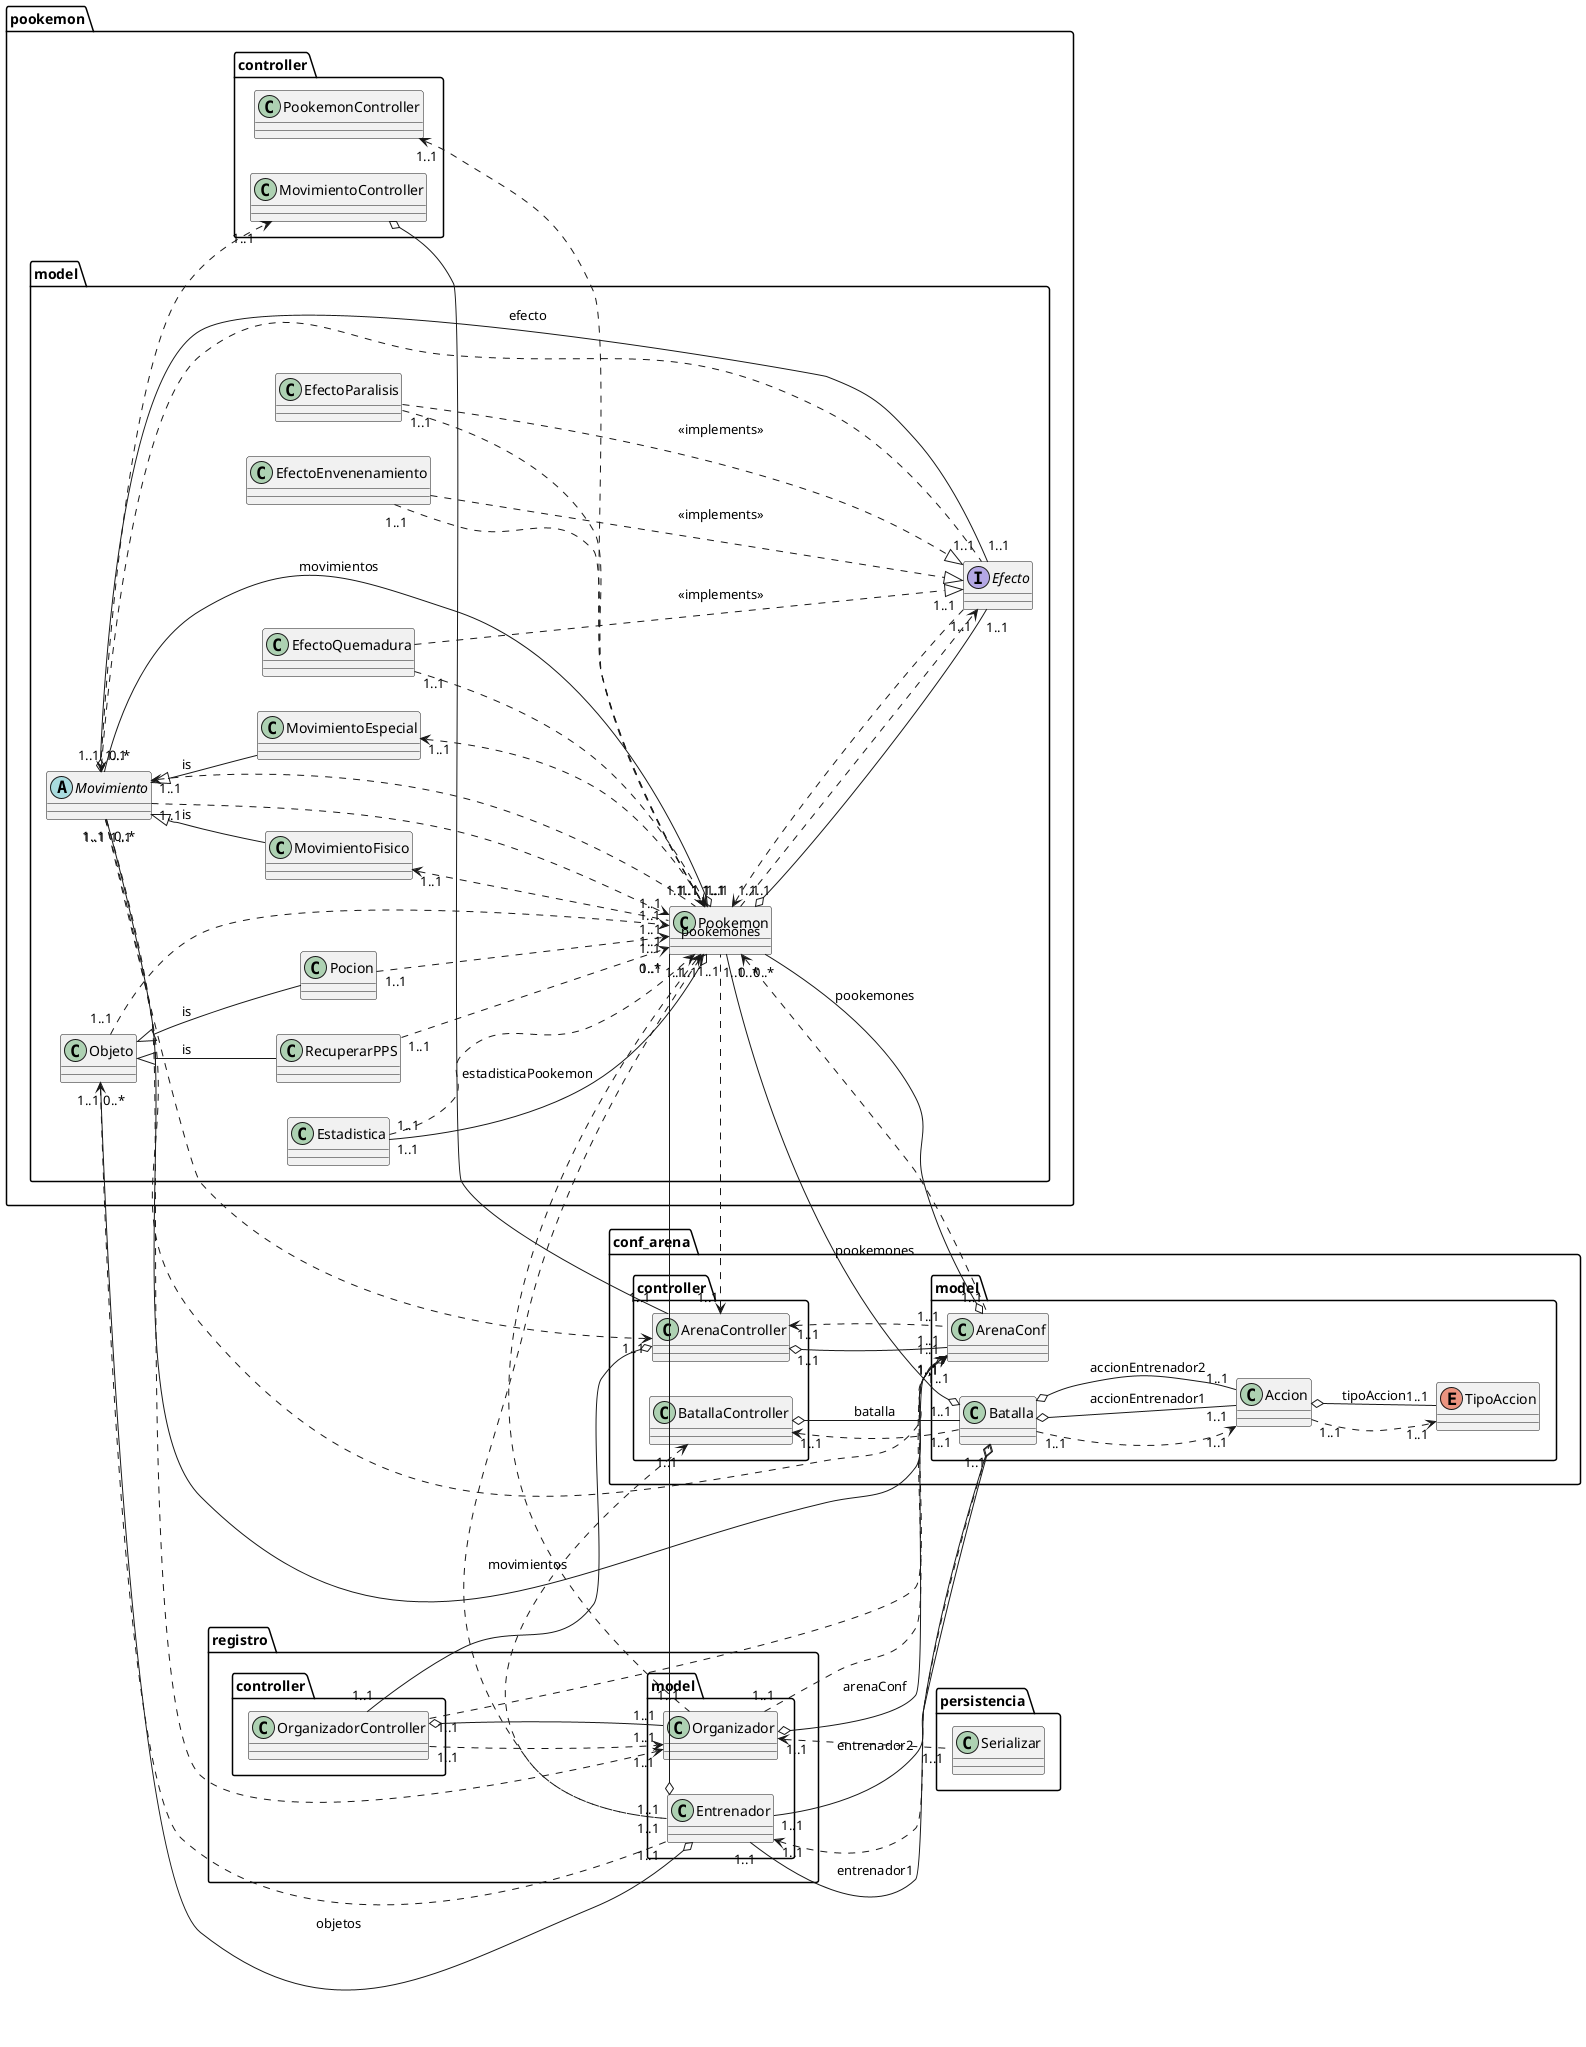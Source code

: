 @startuml diagrama de clases

left to right direction
package "conf_arena"{
    package "controller"{
        class ArenaController {

        }

        class BatallaController {

        }

    }
    package "model"{
        class Accion {
        }

        class ArenaConf {
        }

        class Batalla {
        }

        enum TipoAccion{
        }

    }
}

package "persistencia"{
    class Serializar {
 }
}

package "pookemon"{
    package "controller"{
        class MovimientoController {
        }

        class PookemonController {
        }

    }
    package "model"{
        interface Efecto{
        }

        class EfectoEnvenenamiento {
        }

        class EfectoParalisis {
        }

        class EfectoQuemadura {
        }

        class Estadistica {
        }

        abstract class Movimiento {
        }

        class MovimientoEspecial {
        }

        class MovimientoFisico {
        }

        class Objeto {
        }

        class Pocion {
        }

        class Pookemon {
        }

        class RecuperarPPS {
        }

    }
}

package "registro"{
    package "controller"{
        class OrganizadorController {
        }
    }
    package "model"{
        class Entrenador {
        }

        class Organizador {
        }
    }
}















'Relaciones arena controller
ArenaController "1..1"<.."1..1" Movimiento
ArenaController  o--"1..1" OrganizadorController
ArenaController "1..1"<.."1..1" Pookemon
ArenaController "1..1" o-- "1..1" ArenaConf
ArenaController "1..1"<.."1..1" ArenaConf
ArenaController "1..1" --o MovimientoController

'Relaciones batalla controller
BatallaController "1..1"<.."1..1" Entrenador
BatallaController "1..1"<.."1..1" Batalla
BatallaController o-- "1..1" Batalla:batalla

'Relaciones con Pookemon controller
PookemonController "1..1"<.."1..1" Pookemon

'Relaciones con Efecto Envenanmiento
EfectoEnvenenamiento ..|> Efecto:<<implements>>
EfectoEnvenenamiento "1..1"..>"1..1" Pookemon

'Relaciones con Efecto Paralisis
EfectoParalisis ..|> Efecto:<<implements>>
EfectoParalisis "1..1"..>"1..1" Pookemon
 

'Relaciones con Efecto Quemadura
EfectoQuemadura ..|> Efecto:<<implements>>
EfectoQuemadura "1..1"..>"1..1" Pookemon

'Relaciones con Estadistica
Estadistica "1..1"..>"1..1" Pookemon
Estadistica "1..1"--o Pookemon:estadisticaPookemon

'Relaciones con movimiento
Movimiento "1..1"<.."1..1" Efecto
Movimiento  o-- "1..1" Efecto:efecto
Movimiento  <|-- MovimientoEspecial:is
Movimiento "1..1"..>"1..1" MovimientoController
Movimiento <|-- MovimientoFisico:is
Movimiento "1..1"..>"1..1" Organizador
Movimiento "1..1"..>"1..1" ArenaConf
Movimiento "0..*"--o ArenaConf:movimientos
Movimiento "1..1"..>"1..1" Pookemon
Movimiento "1..1"<.."1..1" Pookemon
Movimiento "0..*"--o Pookemon:movimientos

'Relaciones con Movimiento Especial
MovimientoEspecial "1..1"<.."1..1"Pookemon

'Relaciones con Movimiento Fisico
MovimientoFisico "1..1"<.."1..1"Pookemon

'Relaciones con Objeto
Objeto <|-- Pocion:is
Objeto <|-- RecuperarPPS:is
Objeto "1..1"..> "1..1" Pookemon
Objeto "1..1" <.. "1..1" Entrenador
Objeto "0..*" --o Entrenador:objetos

'Relaciones con Pocion
Pocion "1..1" ..>"1..1" Pookemon

'Relaciones con Pookemon
Pookemon o--"1..1" Efecto
Pookemon "1..1"..>"1..1" Efecto
Pookemon "1..1"<.."1..1" Efecto
Pookemon "0..*"--o Batalla:pookemones 
Pookemon "1..1"<.."1..1" Entrenador
Pookemon "0..*"--o Entrenador:pookemones
Pookemon "1..1"<.."1..1" Organizador
Pookemon "1..1"<.."1..1" ArenaConf
Pookemon "0..*"--o ArenaConf:pookemones

'Relaciones con Recuperar PPS
RecuperarPPS "1..1" ..>"1..1" Pookemon

'Relaciones con Organizador Controller
OrganizadorController "1..1"..>"1..1" ArenaConf
OrganizadorController "1..1"..>"1..1" Organizador
OrganizadorController o-- "1..1" Organizador

'Relaciones con Entrenador
Entrenador "1..1"<.."1..1" Batalla
Entrenador "1..1"--o Batalla:entrenador1
Entrenador "1..1"--o Batalla:entrenador2

'Relaciones con Organizador
Organizador "1..1" <.. "1..1" Serializar
Organizador o--"1..1" ArenaConf:arenaConf
Organizador "1..1"..>"1..1" ArenaConf

'Relaciones con Batalla
Batalla "1..1"..>"1..1" Accion
Batalla o--"1..1" Accion:accionEntrenador1
Batalla o--"1..1" Accion:accionEntrenador2 

'Relaciones con Accion
Accion "1..1"..>"1..1" TipoAccion 
Accion o--"1..1" TipoAccion:tipoAccion

@enduml
